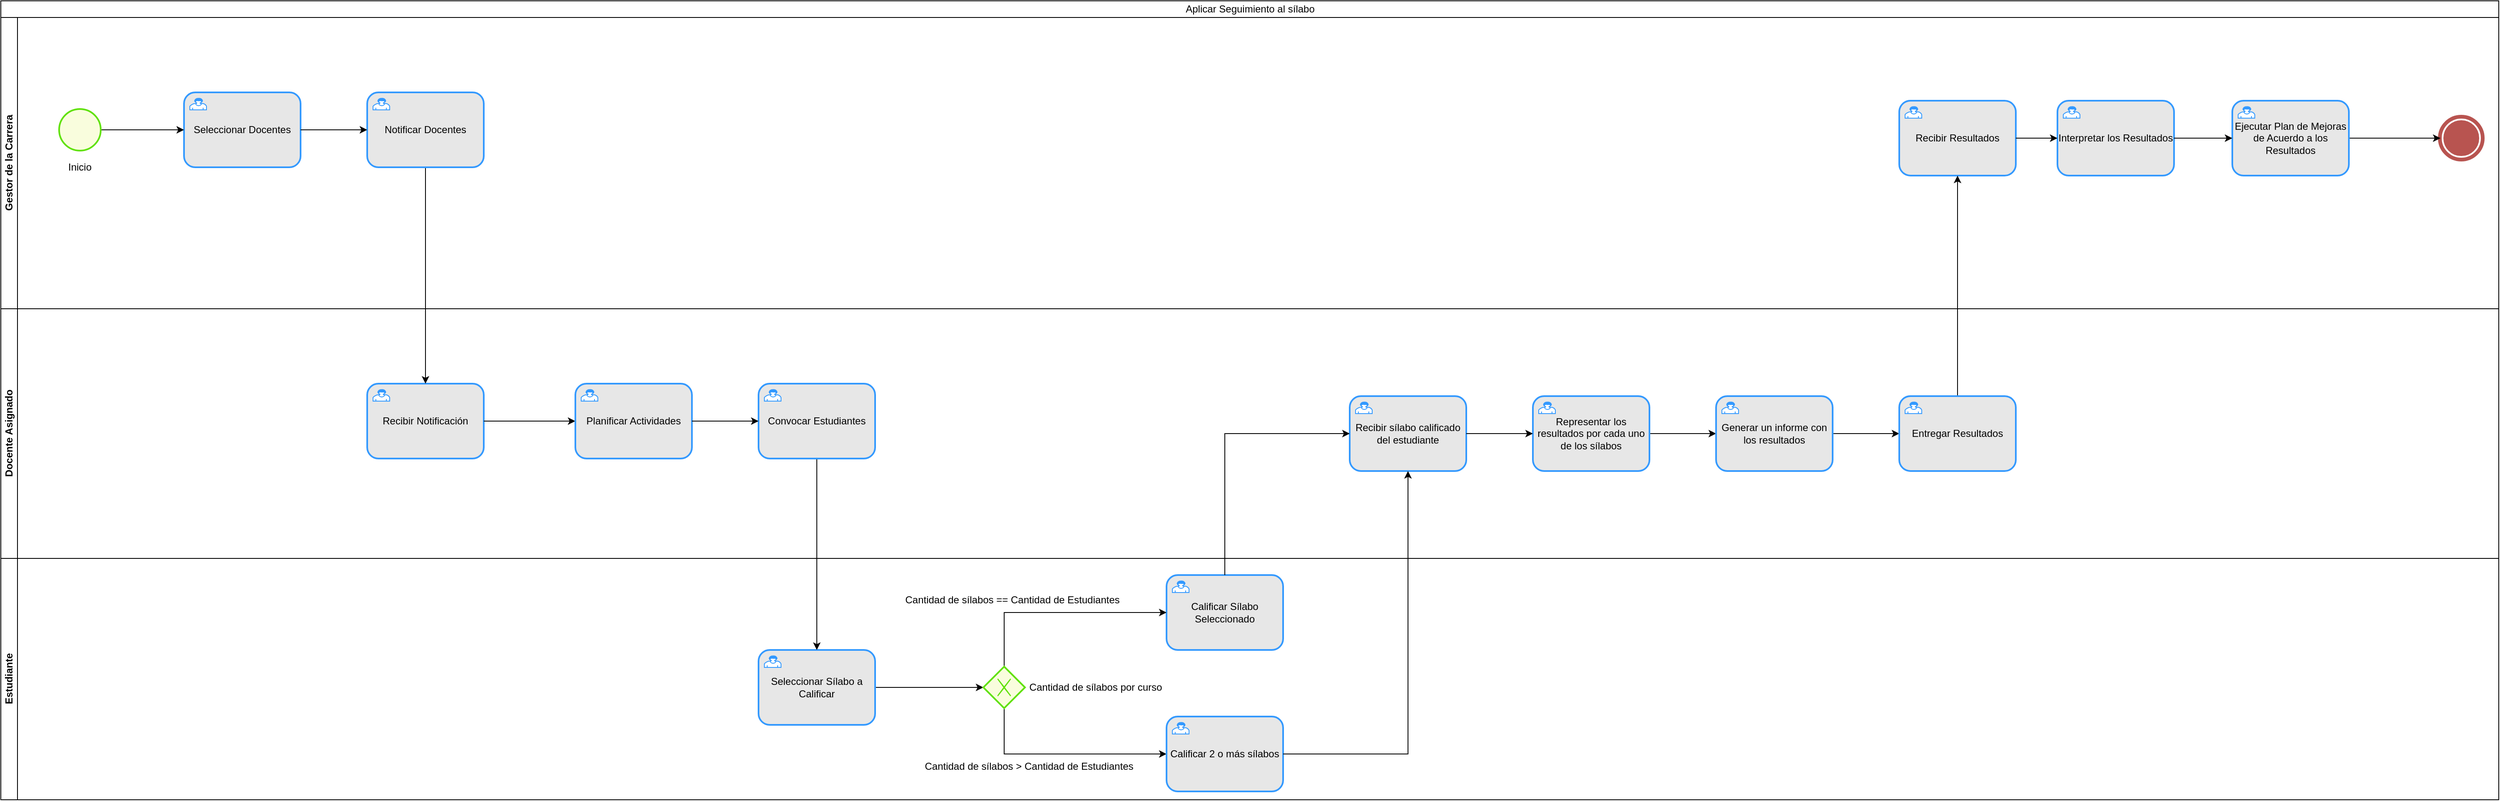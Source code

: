 <mxfile version="13.7.3" type="device"><diagram id="wMS6c1qo7de0cY_xUl5a" name="Page-1"><mxGraphModel dx="3926" dy="3181" grid="1" gridSize="10" guides="1" tooltips="1" connect="1" arrows="1" fold="1" page="1" pageScale="1" pageWidth="1100" pageHeight="850" math="0" shadow="0"><root><mxCell id="0"/><mxCell id="1" parent="0"/><mxCell id="7j1vXQ3Y-pp646SLvVlO-3" value="&lt;span style=&quot;font-weight: 400&quot;&gt;Aplicar Seguimiento al sílabo&lt;/span&gt;" style="swimlane;html=1;childLayout=stackLayout;resizeParent=1;resizeParentMax=0;horizontal=1;startSize=20;horizontalStack=0;" vertex="1" parent="1"><mxGeometry x="60" y="-40" width="3000" height="960" as="geometry"/></mxCell><mxCell id="7j1vXQ3Y-pp646SLvVlO-21" value="Gestor de la Carrera" style="swimlane;html=1;startSize=20;horizontal=0;" vertex="1" parent="7j1vXQ3Y-pp646SLvVlO-3"><mxGeometry y="20" width="3000" height="350" as="geometry"/></mxCell><mxCell id="7j1vXQ3Y-pp646SLvVlO-82" value="Seleccionar Docentes" style="html=1;whiteSpace=wrap;rounded=1;dropTarget=0;strokeWidth=2;strokeColor=#3399FF;fillColor=#E7E7E7;" vertex="1" parent="7j1vXQ3Y-pp646SLvVlO-21"><mxGeometry x="220" y="90" width="140" height="90" as="geometry"/></mxCell><mxCell id="7j1vXQ3Y-pp646SLvVlO-83" value="" style="shape=mxgraph.bpmn.user_task;html=1;outlineConnect=0;fontFamily=Helvetica;fontSize=12;fontColor=#000000;align=center;strokeColor=#3399FF;fillColor=#ffffff;" vertex="1" parent="7j1vXQ3Y-pp646SLvVlO-82"><mxGeometry width="20" height="14" relative="1" as="geometry"><mxPoint x="7" y="7" as="offset"/></mxGeometry></mxCell><mxCell id="7j1vXQ3Y-pp646SLvVlO-84" style="edgeStyle=orthogonalEdgeStyle;rounded=0;orthogonalLoop=1;jettySize=auto;html=1;entryX=0;entryY=0.5;entryDx=0;entryDy=0;" edge="1" parent="7j1vXQ3Y-pp646SLvVlO-21" source="7j1vXQ3Y-pp646SLvVlO-58" target="7j1vXQ3Y-pp646SLvVlO-82"><mxGeometry relative="1" as="geometry"/></mxCell><mxCell id="7j1vXQ3Y-pp646SLvVlO-58" value="" style="shape=mxgraph.bpmn.shape;html=1;verticalLabelPosition=bottom;labelBackgroundColor=#ffffff;verticalAlign=top;align=center;perimeter=ellipsePerimeter;outlineConnect=0;outline=standard;symbol=general;strokeWidth=2;strokeColor=#60E10B;fillColor=#F9FDDD;" vertex="1" parent="7j1vXQ3Y-pp646SLvVlO-21"><mxGeometry x="70" y="110" width="50" height="50" as="geometry"/></mxCell><mxCell id="7j1vXQ3Y-pp646SLvVlO-148" value="Interpretar los Resultados" style="html=1;whiteSpace=wrap;rounded=1;dropTarget=0;strokeWidth=2;strokeColor=#3399FF;fillColor=#E7E7E7;" vertex="1" parent="7j1vXQ3Y-pp646SLvVlO-21"><mxGeometry x="2470" y="100" width="140" height="90" as="geometry"/></mxCell><mxCell id="7j1vXQ3Y-pp646SLvVlO-149" value="" style="shape=mxgraph.bpmn.user_task;html=1;outlineConnect=0;fontFamily=Helvetica;fontSize=12;fontColor=#000000;align=center;strokeColor=#3399FF;fillColor=#ffffff;" vertex="1" parent="7j1vXQ3Y-pp646SLvVlO-148"><mxGeometry width="20" height="14" relative="1" as="geometry"><mxPoint x="7" y="7" as="offset"/></mxGeometry></mxCell><mxCell id="7j1vXQ3Y-pp646SLvVlO-145" value="Recibir Resultados" style="html=1;whiteSpace=wrap;rounded=1;dropTarget=0;strokeWidth=2;strokeColor=#3399FF;fillColor=#E7E7E7;" vertex="1" parent="7j1vXQ3Y-pp646SLvVlO-21"><mxGeometry x="2280" y="100" width="140" height="90" as="geometry"/></mxCell><mxCell id="7j1vXQ3Y-pp646SLvVlO-146" value="" style="shape=mxgraph.bpmn.user_task;html=1;outlineConnect=0;fontFamily=Helvetica;fontSize=12;fontColor=#000000;align=center;strokeColor=#3399FF;fillColor=#ffffff;" vertex="1" parent="7j1vXQ3Y-pp646SLvVlO-145"><mxGeometry width="20" height="14" relative="1" as="geometry"><mxPoint x="7" y="7" as="offset"/></mxGeometry></mxCell><mxCell id="7j1vXQ3Y-pp646SLvVlO-154" value="" style="shape=mxgraph.bpmn.shape;html=1;verticalLabelPosition=bottom;labelBackgroundColor=#ffffff;verticalAlign=top;align=center;perimeter=ellipsePerimeter;outlineConnect=0;outline=end;symbol=terminate;strokeWidth=2;strokeColor=#B85450;" vertex="1" parent="7j1vXQ3Y-pp646SLvVlO-21"><mxGeometry x="2930" y="120" width="50" height="50" as="geometry"/></mxCell><mxCell id="7j1vXQ3Y-pp646SLvVlO-155" style="edgeStyle=orthogonalEdgeStyle;rounded=0;orthogonalLoop=1;jettySize=auto;html=1;" edge="1" parent="7j1vXQ3Y-pp646SLvVlO-21" source="7j1vXQ3Y-pp646SLvVlO-151" target="7j1vXQ3Y-pp646SLvVlO-154"><mxGeometry relative="1" as="geometry"/></mxCell><mxCell id="7j1vXQ3Y-pp646SLvVlO-151" value="Ejecutar Plan de Mejoras de Acuerdo a los Resultados" style="html=1;whiteSpace=wrap;rounded=1;dropTarget=0;strokeWidth=2;strokeColor=#3399FF;fillColor=#E7E7E7;" vertex="1" parent="7j1vXQ3Y-pp646SLvVlO-21"><mxGeometry x="2680" y="100" width="140" height="90" as="geometry"/></mxCell><mxCell id="7j1vXQ3Y-pp646SLvVlO-152" value="" style="shape=mxgraph.bpmn.user_task;html=1;outlineConnect=0;fontFamily=Helvetica;fontSize=12;fontColor=#000000;align=center;strokeColor=#3399FF;fillColor=#ffffff;" vertex="1" parent="7j1vXQ3Y-pp646SLvVlO-151"><mxGeometry width="20" height="14" relative="1" as="geometry"><mxPoint x="7" y="7" as="offset"/></mxGeometry></mxCell><mxCell id="7j1vXQ3Y-pp646SLvVlO-61" value="Inicio" style="text;html=1;strokeColor=none;fillColor=none;align=center;verticalAlign=middle;whiteSpace=wrap;rounded=0;" vertex="1" parent="7j1vXQ3Y-pp646SLvVlO-21"><mxGeometry x="45" y="170" width="100" height="20" as="geometry"/></mxCell><mxCell id="7j1vXQ3Y-pp646SLvVlO-150" value="" style="edgeStyle=orthogonalEdgeStyle;rounded=0;orthogonalLoop=1;jettySize=auto;html=1;" edge="1" parent="7j1vXQ3Y-pp646SLvVlO-21" source="7j1vXQ3Y-pp646SLvVlO-145" target="7j1vXQ3Y-pp646SLvVlO-148"><mxGeometry relative="1" as="geometry"/></mxCell><mxCell id="7j1vXQ3Y-pp646SLvVlO-153" value="" style="edgeStyle=orthogonalEdgeStyle;rounded=0;orthogonalLoop=1;jettySize=auto;html=1;" edge="1" parent="7j1vXQ3Y-pp646SLvVlO-21" source="7j1vXQ3Y-pp646SLvVlO-148" target="7j1vXQ3Y-pp646SLvVlO-151"><mxGeometry relative="1" as="geometry"/></mxCell><mxCell id="7j1vXQ3Y-pp646SLvVlO-37" value="Docente Asignado" style="swimlane;html=1;startSize=20;horizontal=0;" vertex="1" parent="7j1vXQ3Y-pp646SLvVlO-3"><mxGeometry y="370" width="3000" height="300" as="geometry"/></mxCell><mxCell id="7j1vXQ3Y-pp646SLvVlO-46" style="edgeStyle=none;rounded=0;orthogonalLoop=1;jettySize=auto;html=1;endArrow=classicThin;endFill=1;strokeWidth=2;" edge="1" parent="7j1vXQ3Y-pp646SLvVlO-37"><mxGeometry relative="1" as="geometry"><mxPoint x="1595" y="150" as="sourcePoint"/></mxGeometry></mxCell><mxCell id="7j1vXQ3Y-pp646SLvVlO-47" style="edgeStyle=orthogonalEdgeStyle;rounded=0;orthogonalLoop=1;jettySize=auto;html=1;entryX=0;entryY=0.5;entryDx=0;entryDy=0;strokeWidth=2;" edge="1" parent="7j1vXQ3Y-pp646SLvVlO-37"><mxGeometry relative="1" as="geometry"><mxPoint x="1385" y="150" as="sourcePoint"/></mxGeometry></mxCell><mxCell id="7j1vXQ3Y-pp646SLvVlO-57" style="edgeStyle=orthogonalEdgeStyle;rounded=0;orthogonalLoop=1;jettySize=auto;html=1;strokeWidth=2;" edge="1" parent="7j1vXQ3Y-pp646SLvVlO-37"><mxGeometry relative="1" as="geometry"><mxPoint x="1805" y="150" as="sourcePoint"/></mxGeometry></mxCell><mxCell id="7j1vXQ3Y-pp646SLvVlO-88" value="Recibir Notificación" style="html=1;whiteSpace=wrap;rounded=1;dropTarget=0;strokeWidth=2;strokeColor=#3399FF;fillColor=#E7E7E7;" vertex="1" parent="7j1vXQ3Y-pp646SLvVlO-37"><mxGeometry x="440" y="90" width="140" height="90" as="geometry"/></mxCell><mxCell id="7j1vXQ3Y-pp646SLvVlO-89" value="" style="shape=mxgraph.bpmn.user_task;html=1;outlineConnect=0;fontFamily=Helvetica;fontSize=12;fontColor=#000000;align=center;strokeColor=#3399FF;fillColor=#ffffff;" vertex="1" parent="7j1vXQ3Y-pp646SLvVlO-88"><mxGeometry width="20" height="14" relative="1" as="geometry"><mxPoint x="7" y="7" as="offset"/></mxGeometry></mxCell><mxCell id="7j1vXQ3Y-pp646SLvVlO-93" value="" style="edgeStyle=orthogonalEdgeStyle;rounded=0;orthogonalLoop=1;jettySize=auto;html=1;" edge="1" parent="7j1vXQ3Y-pp646SLvVlO-37" source="7j1vXQ3Y-pp646SLvVlO-88" target="7j1vXQ3Y-pp646SLvVlO-91"><mxGeometry relative="1" as="geometry"/></mxCell><mxCell id="7j1vXQ3Y-pp646SLvVlO-91" value="Planificar Actividades" style="html=1;whiteSpace=wrap;rounded=1;dropTarget=0;strokeWidth=2;strokeColor=#3399FF;fillColor=#E7E7E7;" vertex="1" parent="7j1vXQ3Y-pp646SLvVlO-37"><mxGeometry x="690" y="90" width="140" height="90" as="geometry"/></mxCell><mxCell id="7j1vXQ3Y-pp646SLvVlO-92" value="" style="shape=mxgraph.bpmn.user_task;html=1;outlineConnect=0;fontFamily=Helvetica;fontSize=12;fontColor=#000000;align=center;strokeColor=#3399FF;fillColor=#ffffff;" vertex="1" parent="7j1vXQ3Y-pp646SLvVlO-91"><mxGeometry width="20" height="14" relative="1" as="geometry"><mxPoint x="7" y="7" as="offset"/></mxGeometry></mxCell><mxCell id="7j1vXQ3Y-pp646SLvVlO-132" value="Recibir sílabo calificado del estudiante" style="html=1;whiteSpace=wrap;rounded=1;dropTarget=0;strokeWidth=2;strokeColor=#3399FF;fillColor=#E7E7E7;" vertex="1" parent="7j1vXQ3Y-pp646SLvVlO-37"><mxGeometry x="1620" y="105" width="140" height="90" as="geometry"/></mxCell><mxCell id="7j1vXQ3Y-pp646SLvVlO-133" value="" style="shape=mxgraph.bpmn.user_task;html=1;outlineConnect=0;fontFamily=Helvetica;fontSize=12;fontColor=#000000;align=center;strokeColor=#3399FF;fillColor=#ffffff;" vertex="1" parent="7j1vXQ3Y-pp646SLvVlO-132"><mxGeometry width="20" height="14" relative="1" as="geometry"><mxPoint x="7" y="7" as="offset"/></mxGeometry></mxCell><mxCell id="7j1vXQ3Y-pp646SLvVlO-65" value="Estudiante" style="swimlane;html=1;startSize=20;horizontal=0;" vertex="1" parent="7j1vXQ3Y-pp646SLvVlO-3"><mxGeometry y="670" width="3000" height="290" as="geometry"/></mxCell><mxCell id="7j1vXQ3Y-pp646SLvVlO-66" style="edgeStyle=orthogonalEdgeStyle;rounded=0;orthogonalLoop=1;jettySize=auto;html=1;entryX=0;entryY=0.5;entryDx=0;entryDy=0;" edge="1" parent="7j1vXQ3Y-pp646SLvVlO-65"><mxGeometry relative="1" as="geometry"><mxPoint x="390" y="105" as="targetPoint"/></mxGeometry></mxCell><mxCell id="7j1vXQ3Y-pp646SLvVlO-122" style="edgeStyle=orthogonalEdgeStyle;rounded=0;orthogonalLoop=1;jettySize=auto;html=1;" edge="1" parent="7j1vXQ3Y-pp646SLvVlO-65" source="7j1vXQ3Y-pp646SLvVlO-97" target="7j1vXQ3Y-pp646SLvVlO-121"><mxGeometry relative="1" as="geometry"/></mxCell><mxCell id="7j1vXQ3Y-pp646SLvVlO-129" value="Cantidad de sílabos == Cantidad de Estudiantes" style="text;html=1;strokeColor=none;fillColor=none;align=center;verticalAlign=middle;whiteSpace=wrap;rounded=0;" vertex="1" parent="7j1vXQ3Y-pp646SLvVlO-65"><mxGeometry x="1070" y="40" width="290" height="20" as="geometry"/></mxCell><mxCell id="7j1vXQ3Y-pp646SLvVlO-124" value="Calificar Sílabo Seleccionado" style="html=1;whiteSpace=wrap;rounded=1;dropTarget=0;strokeWidth=2;strokeColor=#3399FF;fillColor=#E7E7E7;" vertex="1" parent="7j1vXQ3Y-pp646SLvVlO-65"><mxGeometry x="1400" y="20" width="140" height="90" as="geometry"/></mxCell><mxCell id="7j1vXQ3Y-pp646SLvVlO-125" value="" style="shape=mxgraph.bpmn.user_task;html=1;outlineConnect=0;fontFamily=Helvetica;fontSize=12;fontColor=#000000;align=center;strokeColor=#3399FF;fillColor=#ffffff;" vertex="1" parent="7j1vXQ3Y-pp646SLvVlO-124"><mxGeometry width="20" height="14" relative="1" as="geometry"><mxPoint x="7" y="7" as="offset"/></mxGeometry></mxCell><mxCell id="7j1vXQ3Y-pp646SLvVlO-126" style="edgeStyle=orthogonalEdgeStyle;rounded=0;orthogonalLoop=1;jettySize=auto;html=1;entryX=0;entryY=0.5;entryDx=0;entryDy=0;" edge="1" parent="7j1vXQ3Y-pp646SLvVlO-65" source="7j1vXQ3Y-pp646SLvVlO-121" target="7j1vXQ3Y-pp646SLvVlO-124"><mxGeometry relative="1" as="geometry"><Array as="points"><mxPoint x="1205" y="65"/></Array></mxGeometry></mxCell><mxCell id="7j1vXQ3Y-pp646SLvVlO-130" style="edgeStyle=orthogonalEdgeStyle;rounded=0;orthogonalLoop=1;jettySize=auto;html=1;entryX=0;entryY=0.5;entryDx=0;entryDy=0;" edge="1" parent="7j1vXQ3Y-pp646SLvVlO-65" source="7j1vXQ3Y-pp646SLvVlO-121" target="7j1vXQ3Y-pp646SLvVlO-127"><mxGeometry relative="1" as="geometry"><Array as="points"><mxPoint x="1205" y="235"/></Array></mxGeometry></mxCell><mxCell id="7j1vXQ3Y-pp646SLvVlO-121" value="" style="shape=mxgraph.bpmn.shape;html=1;verticalLabelPosition=bottom;labelBackgroundColor=#ffffff;verticalAlign=top;align=center;perimeter=rhombusPerimeter;background=gateway;outlineConnect=0;outline=none;symbol=exclusiveGw;strokeWidth=2;strokeColor=#60E10B;fillColor=#F9FDDD;" vertex="1" parent="7j1vXQ3Y-pp646SLvVlO-65"><mxGeometry x="1180" y="130" width="50" height="50" as="geometry"/></mxCell><mxCell id="7j1vXQ3Y-pp646SLvVlO-97" value="Seleccionar Sílabo a Calificar" style="html=1;whiteSpace=wrap;rounded=1;dropTarget=0;strokeWidth=2;strokeColor=#3399FF;fillColor=#E7E7E7;" vertex="1" parent="7j1vXQ3Y-pp646SLvVlO-65"><mxGeometry x="910" y="110" width="140" height="90" as="geometry"/></mxCell><mxCell id="7j1vXQ3Y-pp646SLvVlO-98" value="" style="shape=mxgraph.bpmn.user_task;html=1;outlineConnect=0;fontFamily=Helvetica;fontSize=12;fontColor=#000000;align=center;strokeColor=#3399FF;fillColor=#ffffff;" vertex="1" parent="7j1vXQ3Y-pp646SLvVlO-97"><mxGeometry width="20" height="14" relative="1" as="geometry"><mxPoint x="7" y="7" as="offset"/></mxGeometry></mxCell><mxCell id="7j1vXQ3Y-pp646SLvVlO-123" value="Cantidad de sílabos por curso" style="text;html=1;strokeColor=none;fillColor=none;align=center;verticalAlign=middle;whiteSpace=wrap;rounded=0;" vertex="1" parent="7j1vXQ3Y-pp646SLvVlO-65"><mxGeometry x="1230" y="145" width="170" height="20" as="geometry"/></mxCell><mxCell id="7j1vXQ3Y-pp646SLvVlO-127" value="Calificar 2 o más sílabos" style="html=1;whiteSpace=wrap;rounded=1;dropTarget=0;strokeWidth=2;strokeColor=#3399FF;fillColor=#E7E7E7;" vertex="1" parent="7j1vXQ3Y-pp646SLvVlO-65"><mxGeometry x="1400" y="190" width="140" height="90" as="geometry"/></mxCell><mxCell id="7j1vXQ3Y-pp646SLvVlO-128" value="" style="shape=mxgraph.bpmn.user_task;html=1;outlineConnect=0;fontFamily=Helvetica;fontSize=12;fontColor=#000000;align=center;strokeColor=#3399FF;fillColor=#ffffff;" vertex="1" parent="7j1vXQ3Y-pp646SLvVlO-127"><mxGeometry width="20" height="14" relative="1" as="geometry"><mxPoint x="7" y="7" as="offset"/></mxGeometry></mxCell><mxCell id="7j1vXQ3Y-pp646SLvVlO-131" value="Cantidad de sílabos &amp;gt; Cantidad de Estudiantes" style="text;html=1;strokeColor=none;fillColor=none;align=center;verticalAlign=middle;whiteSpace=wrap;rounded=0;" vertex="1" parent="7j1vXQ3Y-pp646SLvVlO-65"><mxGeometry x="1090" y="240" width="290" height="20" as="geometry"/></mxCell><mxCell id="7j1vXQ3Y-pp646SLvVlO-134" style="edgeStyle=orthogonalEdgeStyle;rounded=0;orthogonalLoop=1;jettySize=auto;html=1;entryX=0;entryY=0.5;entryDx=0;entryDy=0;" edge="1" parent="7j1vXQ3Y-pp646SLvVlO-3" source="7j1vXQ3Y-pp646SLvVlO-124" target="7j1vXQ3Y-pp646SLvVlO-132"><mxGeometry relative="1" as="geometry"><Array as="points"><mxPoint x="1470" y="520"/></Array></mxGeometry></mxCell><mxCell id="7j1vXQ3Y-pp646SLvVlO-135" style="edgeStyle=orthogonalEdgeStyle;rounded=0;orthogonalLoop=1;jettySize=auto;html=1;" edge="1" parent="7j1vXQ3Y-pp646SLvVlO-3" source="7j1vXQ3Y-pp646SLvVlO-127" target="7j1vXQ3Y-pp646SLvVlO-132"><mxGeometry relative="1" as="geometry"/></mxCell><mxCell id="7j1vXQ3Y-pp646SLvVlO-90" value="" style="edgeStyle=orthogonalEdgeStyle;rounded=0;orthogonalLoop=1;jettySize=auto;html=1;" edge="1" parent="1" source="7j1vXQ3Y-pp646SLvVlO-85" target="7j1vXQ3Y-pp646SLvVlO-88"><mxGeometry relative="1" as="geometry"/></mxCell><mxCell id="7j1vXQ3Y-pp646SLvVlO-85" value="Notificar Docentes" style="html=1;whiteSpace=wrap;rounded=1;dropTarget=0;strokeWidth=2;strokeColor=#3399FF;fillColor=#E7E7E7;" vertex="1" parent="1"><mxGeometry x="500" y="70" width="140" height="90" as="geometry"/></mxCell><mxCell id="7j1vXQ3Y-pp646SLvVlO-86" value="" style="shape=mxgraph.bpmn.user_task;html=1;outlineConnect=0;fontFamily=Helvetica;fontSize=12;fontColor=#000000;align=center;strokeColor=#3399FF;fillColor=#ffffff;" vertex="1" parent="7j1vXQ3Y-pp646SLvVlO-85"><mxGeometry width="20" height="14" relative="1" as="geometry"><mxPoint x="7" y="7" as="offset"/></mxGeometry></mxCell><mxCell id="7j1vXQ3Y-pp646SLvVlO-87" value="" style="edgeStyle=orthogonalEdgeStyle;rounded=0;orthogonalLoop=1;jettySize=auto;html=1;" edge="1" parent="1" source="7j1vXQ3Y-pp646SLvVlO-82" target="7j1vXQ3Y-pp646SLvVlO-85"><mxGeometry relative="1" as="geometry"/></mxCell><mxCell id="7j1vXQ3Y-pp646SLvVlO-99" value="" style="edgeStyle=orthogonalEdgeStyle;rounded=0;orthogonalLoop=1;jettySize=auto;html=1;" edge="1" parent="1" source="7j1vXQ3Y-pp646SLvVlO-94" target="7j1vXQ3Y-pp646SLvVlO-97"><mxGeometry relative="1" as="geometry"/></mxCell><mxCell id="7j1vXQ3Y-pp646SLvVlO-94" value="Convocar Estudiantes" style="html=1;whiteSpace=wrap;rounded=1;dropTarget=0;strokeWidth=2;strokeColor=#3399FF;fillColor=#E7E7E7;" vertex="1" parent="1"><mxGeometry x="970" y="420" width="140" height="90" as="geometry"/></mxCell><mxCell id="7j1vXQ3Y-pp646SLvVlO-95" value="" style="shape=mxgraph.bpmn.user_task;html=1;outlineConnect=0;fontFamily=Helvetica;fontSize=12;fontColor=#000000;align=center;strokeColor=#3399FF;fillColor=#ffffff;" vertex="1" parent="7j1vXQ3Y-pp646SLvVlO-94"><mxGeometry width="20" height="14" relative="1" as="geometry"><mxPoint x="7" y="7" as="offset"/></mxGeometry></mxCell><mxCell id="7j1vXQ3Y-pp646SLvVlO-96" value="" style="edgeStyle=orthogonalEdgeStyle;rounded=0;orthogonalLoop=1;jettySize=auto;html=1;" edge="1" parent="1" source="7j1vXQ3Y-pp646SLvVlO-91" target="7j1vXQ3Y-pp646SLvVlO-94"><mxGeometry relative="1" as="geometry"/></mxCell><mxCell id="7j1vXQ3Y-pp646SLvVlO-141" value="" style="edgeStyle=orthogonalEdgeStyle;rounded=0;orthogonalLoop=1;jettySize=auto;html=1;" edge="1" parent="1" source="7j1vXQ3Y-pp646SLvVlO-136" target="7j1vXQ3Y-pp646SLvVlO-139"><mxGeometry relative="1" as="geometry"/></mxCell><mxCell id="7j1vXQ3Y-pp646SLvVlO-136" value="Representar los resultados por cada uno de los sílabos" style="html=1;whiteSpace=wrap;rounded=1;dropTarget=0;strokeWidth=2;strokeColor=#3399FF;fillColor=#E7E7E7;" vertex="1" parent="1"><mxGeometry x="1900" y="435" width="140" height="90" as="geometry"/></mxCell><mxCell id="7j1vXQ3Y-pp646SLvVlO-137" value="" style="shape=mxgraph.bpmn.user_task;html=1;outlineConnect=0;fontFamily=Helvetica;fontSize=12;fontColor=#000000;align=center;strokeColor=#3399FF;fillColor=#ffffff;" vertex="1" parent="7j1vXQ3Y-pp646SLvVlO-136"><mxGeometry width="20" height="14" relative="1" as="geometry"><mxPoint x="7" y="7" as="offset"/></mxGeometry></mxCell><mxCell id="7j1vXQ3Y-pp646SLvVlO-138" value="" style="edgeStyle=orthogonalEdgeStyle;rounded=0;orthogonalLoop=1;jettySize=auto;html=1;" edge="1" parent="1" source="7j1vXQ3Y-pp646SLvVlO-132" target="7j1vXQ3Y-pp646SLvVlO-136"><mxGeometry relative="1" as="geometry"/></mxCell><mxCell id="7j1vXQ3Y-pp646SLvVlO-144" value="" style="edgeStyle=orthogonalEdgeStyle;rounded=0;orthogonalLoop=1;jettySize=auto;html=1;" edge="1" parent="1" source="7j1vXQ3Y-pp646SLvVlO-139" target="7j1vXQ3Y-pp646SLvVlO-142"><mxGeometry relative="1" as="geometry"/></mxCell><mxCell id="7j1vXQ3Y-pp646SLvVlO-139" value="Generar un informe con los resultados" style="html=1;whiteSpace=wrap;rounded=1;dropTarget=0;strokeWidth=2;strokeColor=#3399FF;fillColor=#E7E7E7;" vertex="1" parent="1"><mxGeometry x="2120" y="435" width="140" height="90" as="geometry"/></mxCell><mxCell id="7j1vXQ3Y-pp646SLvVlO-140" value="" style="shape=mxgraph.bpmn.user_task;html=1;outlineConnect=0;fontFamily=Helvetica;fontSize=12;fontColor=#000000;align=center;strokeColor=#3399FF;fillColor=#ffffff;" vertex="1" parent="7j1vXQ3Y-pp646SLvVlO-139"><mxGeometry width="20" height="14" relative="1" as="geometry"><mxPoint x="7" y="7" as="offset"/></mxGeometry></mxCell><mxCell id="7j1vXQ3Y-pp646SLvVlO-147" value="" style="edgeStyle=orthogonalEdgeStyle;rounded=0;orthogonalLoop=1;jettySize=auto;html=1;" edge="1" parent="1" source="7j1vXQ3Y-pp646SLvVlO-142" target="7j1vXQ3Y-pp646SLvVlO-145"><mxGeometry relative="1" as="geometry"/></mxCell><mxCell id="7j1vXQ3Y-pp646SLvVlO-142" value="Entregar Resultados" style="html=1;whiteSpace=wrap;rounded=1;dropTarget=0;strokeWidth=2;strokeColor=#3399FF;fillColor=#E7E7E7;" vertex="1" parent="1"><mxGeometry x="2340" y="435" width="140" height="90" as="geometry"/></mxCell><mxCell id="7j1vXQ3Y-pp646SLvVlO-143" value="" style="shape=mxgraph.bpmn.user_task;html=1;outlineConnect=0;fontFamily=Helvetica;fontSize=12;fontColor=#000000;align=center;strokeColor=#3399FF;fillColor=#ffffff;" vertex="1" parent="7j1vXQ3Y-pp646SLvVlO-142"><mxGeometry width="20" height="14" relative="1" as="geometry"><mxPoint x="7" y="7" as="offset"/></mxGeometry></mxCell></root></mxGraphModel></diagram></mxfile>